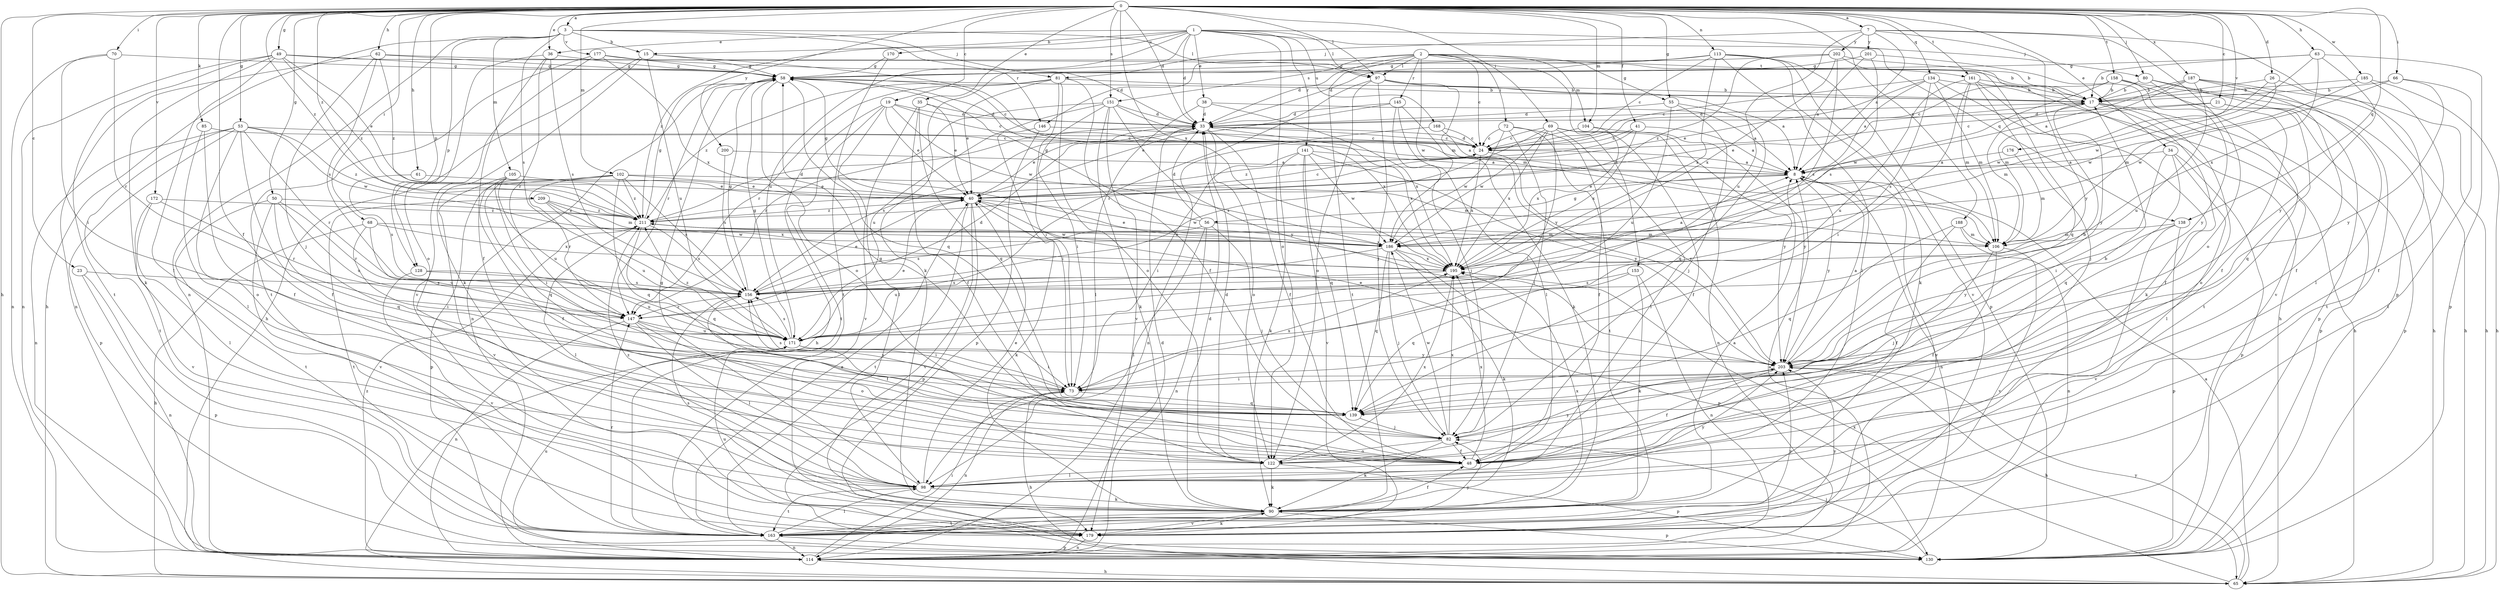 strict digraph  {
0;
1;
2;
3;
7;
8;
15;
17;
19;
21;
23;
24;
26;
33;
34;
35;
36;
38;
40;
41;
48;
49;
50;
53;
55;
56;
58;
61;
62;
63;
65;
66;
68;
69;
70;
72;
73;
80;
81;
82;
85;
90;
97;
98;
102;
104;
105;
106;
113;
114;
122;
128;
130;
134;
138;
139;
141;
145;
146;
147;
151;
153;
156;
158;
161;
163;
168;
170;
171;
172;
176;
177;
179;
185;
186;
187;
188;
195;
200;
201;
202;
203;
209;
211;
0 -> 3  [label=a];
0 -> 7  [label=a];
0 -> 19  [label=c];
0 -> 21  [label=c];
0 -> 23  [label=c];
0 -> 26  [label=d];
0 -> 33  [label=d];
0 -> 34  [label=e];
0 -> 35  [label=e];
0 -> 36  [label=e];
0 -> 41  [label=f];
0 -> 48  [label=f];
0 -> 49  [label=g];
0 -> 50  [label=g];
0 -> 53  [label=g];
0 -> 55  [label=g];
0 -> 61  [label=h];
0 -> 62  [label=h];
0 -> 63  [label=h];
0 -> 65  [label=h];
0 -> 66  [label=i];
0 -> 68  [label=i];
0 -> 69  [label=i];
0 -> 70  [label=i];
0 -> 80  [label=j];
0 -> 85  [label=k];
0 -> 97  [label=l];
0 -> 102  [label=m];
0 -> 104  [label=m];
0 -> 113  [label=n];
0 -> 128  [label=p];
0 -> 134  [label=q];
0 -> 138  [label=q];
0 -> 151  [label=s];
0 -> 158  [label=t];
0 -> 161  [label=t];
0 -> 172  [label=v];
0 -> 176  [label=v];
0 -> 185  [label=w];
0 -> 187  [label=x];
0 -> 188  [label=x];
0 -> 195  [label=x];
0 -> 200  [label=y];
0 -> 209  [label=z];
0 -> 211  [label=z];
1 -> 15  [label=b];
1 -> 33  [label=d];
1 -> 36  [label=e];
1 -> 38  [label=e];
1 -> 80  [label=j];
1 -> 90  [label=k];
1 -> 97  [label=l];
1 -> 122  [label=o];
1 -> 138  [label=q];
1 -> 141  [label=r];
1 -> 168  [label=u];
1 -> 170  [label=u];
1 -> 171  [label=u];
1 -> 211  [label=z];
2 -> 24  [label=c];
2 -> 33  [label=d];
2 -> 55  [label=g];
2 -> 72  [label=i];
2 -> 97  [label=l];
2 -> 104  [label=m];
2 -> 145  [label=r];
2 -> 146  [label=r];
2 -> 151  [label=s];
2 -> 153  [label=s];
2 -> 161  [label=t];
2 -> 163  [label=t];
2 -> 186  [label=w];
3 -> 15  [label=b];
3 -> 65  [label=h];
3 -> 81  [label=j];
3 -> 97  [label=l];
3 -> 105  [label=m];
3 -> 114  [label=n];
3 -> 128  [label=p];
3 -> 146  [label=r];
3 -> 156  [label=s];
3 -> 177  [label=v];
7 -> 8  [label=a];
7 -> 81  [label=j];
7 -> 122  [label=o];
7 -> 130  [label=p];
7 -> 171  [label=u];
7 -> 201  [label=y];
7 -> 202  [label=y];
7 -> 203  [label=y];
8 -> 40  [label=e];
8 -> 56  [label=g];
8 -> 114  [label=n];
8 -> 179  [label=v];
8 -> 203  [label=y];
15 -> 58  [label=g];
15 -> 65  [label=h];
15 -> 90  [label=k];
15 -> 106  [label=m];
15 -> 171  [label=u];
17 -> 33  [label=d];
17 -> 40  [label=e];
17 -> 48  [label=f];
17 -> 106  [label=m];
17 -> 122  [label=o];
17 -> 130  [label=p];
19 -> 24  [label=c];
19 -> 33  [label=d];
19 -> 40  [label=e];
19 -> 65  [label=h];
19 -> 98  [label=l];
19 -> 163  [label=t];
19 -> 186  [label=w];
21 -> 24  [label=c];
21 -> 33  [label=d];
21 -> 130  [label=p];
21 -> 139  [label=q];
23 -> 114  [label=n];
23 -> 130  [label=p];
23 -> 156  [label=s];
24 -> 8  [label=a];
24 -> 33  [label=d];
24 -> 195  [label=x];
24 -> 203  [label=y];
26 -> 17  [label=b];
26 -> 65  [label=h];
26 -> 106  [label=m];
26 -> 186  [label=w];
33 -> 24  [label=c];
33 -> 40  [label=e];
33 -> 48  [label=f];
33 -> 122  [label=o];
33 -> 156  [label=s];
33 -> 195  [label=x];
34 -> 8  [label=a];
34 -> 73  [label=i];
34 -> 98  [label=l];
34 -> 130  [label=p];
34 -> 139  [label=q];
35 -> 33  [label=d];
35 -> 40  [label=e];
35 -> 48  [label=f];
35 -> 139  [label=q];
35 -> 179  [label=v];
36 -> 48  [label=f];
36 -> 58  [label=g];
36 -> 122  [label=o];
36 -> 147  [label=r];
36 -> 156  [label=s];
38 -> 8  [label=a];
38 -> 33  [label=d];
38 -> 98  [label=l];
38 -> 195  [label=x];
40 -> 24  [label=c];
40 -> 58  [label=g];
40 -> 90  [label=k];
40 -> 130  [label=p];
40 -> 163  [label=t];
40 -> 179  [label=v];
40 -> 186  [label=w];
40 -> 211  [label=z];
41 -> 8  [label=a];
41 -> 24  [label=c];
41 -> 195  [label=x];
41 -> 211  [label=z];
48 -> 98  [label=l];
48 -> 195  [label=x];
49 -> 17  [label=b];
49 -> 40  [label=e];
49 -> 58  [label=g];
49 -> 90  [label=k];
49 -> 98  [label=l];
49 -> 114  [label=n];
49 -> 163  [label=t];
49 -> 211  [label=z];
50 -> 139  [label=q];
50 -> 147  [label=r];
50 -> 163  [label=t];
50 -> 171  [label=u];
50 -> 179  [label=v];
50 -> 211  [label=z];
53 -> 24  [label=c];
53 -> 48  [label=f];
53 -> 114  [label=n];
53 -> 122  [label=o];
53 -> 130  [label=p];
53 -> 147  [label=r];
53 -> 163  [label=t];
53 -> 186  [label=w];
53 -> 211  [label=z];
55 -> 33  [label=d];
55 -> 82  [label=j];
55 -> 139  [label=q];
55 -> 171  [label=u];
56 -> 33  [label=d];
56 -> 58  [label=g];
56 -> 82  [label=j];
56 -> 98  [label=l];
56 -> 106  [label=m];
56 -> 114  [label=n];
56 -> 156  [label=s];
58 -> 17  [label=b];
58 -> 24  [label=c];
58 -> 106  [label=m];
58 -> 114  [label=n];
58 -> 122  [label=o];
58 -> 139  [label=q];
58 -> 147  [label=r];
61 -> 40  [label=e];
61 -> 156  [label=s];
62 -> 17  [label=b];
62 -> 58  [label=g];
62 -> 82  [label=j];
62 -> 114  [label=n];
62 -> 156  [label=s];
62 -> 211  [label=z];
63 -> 17  [label=b];
63 -> 58  [label=g];
63 -> 130  [label=p];
63 -> 186  [label=w];
63 -> 195  [label=x];
63 -> 203  [label=y];
65 -> 8  [label=a];
65 -> 195  [label=x];
65 -> 203  [label=y];
66 -> 17  [label=b];
66 -> 163  [label=t];
66 -> 186  [label=w];
66 -> 203  [label=y];
68 -> 65  [label=h];
68 -> 73  [label=i];
68 -> 171  [label=u];
68 -> 186  [label=w];
68 -> 195  [label=x];
69 -> 24  [label=c];
69 -> 48  [label=f];
69 -> 73  [label=i];
69 -> 98  [label=l];
69 -> 114  [label=n];
69 -> 156  [label=s];
69 -> 186  [label=w];
69 -> 195  [label=x];
69 -> 203  [label=y];
70 -> 58  [label=g];
70 -> 73  [label=i];
70 -> 114  [label=n];
70 -> 147  [label=r];
72 -> 24  [label=c];
72 -> 48  [label=f];
72 -> 82  [label=j];
72 -> 163  [label=t];
72 -> 186  [label=w];
73 -> 65  [label=h];
73 -> 114  [label=n];
73 -> 139  [label=q];
73 -> 156  [label=s];
73 -> 195  [label=x];
80 -> 17  [label=b];
80 -> 65  [label=h];
80 -> 130  [label=p];
80 -> 163  [label=t];
81 -> 17  [label=b];
81 -> 40  [label=e];
81 -> 48  [label=f];
81 -> 73  [label=i];
81 -> 122  [label=o];
81 -> 147  [label=r];
81 -> 211  [label=z];
82 -> 48  [label=f];
82 -> 58  [label=g];
82 -> 90  [label=k];
82 -> 122  [label=o];
82 -> 186  [label=w];
82 -> 195  [label=x];
85 -> 24  [label=c];
85 -> 48  [label=f];
85 -> 98  [label=l];
90 -> 8  [label=a];
90 -> 33  [label=d];
90 -> 48  [label=f];
90 -> 130  [label=p];
90 -> 156  [label=s];
90 -> 163  [label=t];
90 -> 179  [label=v];
90 -> 195  [label=x];
97 -> 8  [label=a];
97 -> 17  [label=b];
97 -> 82  [label=j];
97 -> 122  [label=o];
97 -> 147  [label=r];
97 -> 203  [label=y];
98 -> 40  [label=e];
98 -> 58  [label=g];
98 -> 90  [label=k];
98 -> 163  [label=t];
98 -> 203  [label=y];
98 -> 211  [label=z];
102 -> 40  [label=e];
102 -> 73  [label=i];
102 -> 106  [label=m];
102 -> 130  [label=p];
102 -> 139  [label=q];
102 -> 147  [label=r];
102 -> 156  [label=s];
102 -> 211  [label=z];
104 -> 24  [label=c];
104 -> 195  [label=x];
104 -> 203  [label=y];
105 -> 40  [label=e];
105 -> 48  [label=f];
105 -> 139  [label=q];
105 -> 171  [label=u];
105 -> 179  [label=v];
106 -> 48  [label=f];
106 -> 82  [label=j];
106 -> 179  [label=v];
113 -> 24  [label=c];
113 -> 33  [label=d];
113 -> 58  [label=g];
113 -> 90  [label=k];
113 -> 98  [label=l];
113 -> 130  [label=p];
113 -> 179  [label=v];
113 -> 195  [label=x];
114 -> 8  [label=a];
114 -> 33  [label=d];
114 -> 65  [label=h];
114 -> 73  [label=i];
114 -> 171  [label=u];
114 -> 211  [label=z];
122 -> 33  [label=d];
122 -> 90  [label=k];
122 -> 130  [label=p];
122 -> 195  [label=x];
122 -> 203  [label=y];
128 -> 156  [label=s];
128 -> 171  [label=u];
128 -> 179  [label=v];
130 -> 82  [label=j];
134 -> 8  [label=a];
134 -> 17  [label=b];
134 -> 24  [label=c];
134 -> 40  [label=e];
134 -> 106  [label=m];
134 -> 156  [label=s];
134 -> 203  [label=y];
138 -> 106  [label=m];
138 -> 130  [label=p];
138 -> 179  [label=v];
138 -> 203  [label=y];
139 -> 17  [label=b];
139 -> 82  [label=j];
139 -> 156  [label=s];
141 -> 8  [label=a];
141 -> 73  [label=i];
141 -> 90  [label=k];
141 -> 139  [label=q];
141 -> 179  [label=v];
141 -> 186  [label=w];
141 -> 203  [label=y];
145 -> 33  [label=d];
145 -> 40  [label=e];
145 -> 82  [label=j];
145 -> 90  [label=k];
145 -> 98  [label=l];
146 -> 24  [label=c];
146 -> 73  [label=i];
146 -> 130  [label=p];
147 -> 33  [label=d];
147 -> 73  [label=i];
147 -> 98  [label=l];
147 -> 114  [label=n];
147 -> 122  [label=o];
147 -> 171  [label=u];
151 -> 33  [label=d];
151 -> 73  [label=i];
151 -> 90  [label=k];
151 -> 147  [label=r];
151 -> 171  [label=u];
151 -> 179  [label=v];
151 -> 195  [label=x];
151 -> 203  [label=y];
153 -> 90  [label=k];
153 -> 114  [label=n];
153 -> 139  [label=q];
153 -> 156  [label=s];
156 -> 40  [label=e];
156 -> 48  [label=f];
156 -> 58  [label=g];
156 -> 147  [label=r];
158 -> 17  [label=b];
158 -> 24  [label=c];
158 -> 48  [label=f];
158 -> 163  [label=t];
158 -> 186  [label=w];
158 -> 203  [label=y];
161 -> 17  [label=b];
161 -> 65  [label=h];
161 -> 73  [label=i];
161 -> 82  [label=j];
161 -> 90  [label=k];
161 -> 106  [label=m];
161 -> 171  [label=u];
163 -> 40  [label=e];
163 -> 82  [label=j];
163 -> 98  [label=l];
163 -> 114  [label=n];
163 -> 130  [label=p];
163 -> 147  [label=r];
163 -> 203  [label=y];
168 -> 8  [label=a];
168 -> 24  [label=c];
168 -> 114  [label=n];
170 -> 58  [label=g];
170 -> 163  [label=t];
171 -> 40  [label=e];
171 -> 58  [label=g];
171 -> 73  [label=i];
171 -> 156  [label=s];
171 -> 203  [label=y];
171 -> 211  [label=z];
172 -> 98  [label=l];
172 -> 147  [label=r];
172 -> 179  [label=v];
172 -> 211  [label=z];
176 -> 8  [label=a];
176 -> 106  [label=m];
177 -> 33  [label=d];
177 -> 58  [label=g];
177 -> 163  [label=t];
177 -> 179  [label=v];
177 -> 195  [label=x];
179 -> 90  [label=k];
179 -> 114  [label=n];
179 -> 171  [label=u];
179 -> 203  [label=y];
185 -> 17  [label=b];
185 -> 48  [label=f];
185 -> 65  [label=h];
185 -> 186  [label=w];
186 -> 40  [label=e];
186 -> 82  [label=j];
186 -> 90  [label=k];
186 -> 130  [label=p];
186 -> 139  [label=q];
186 -> 171  [label=u];
186 -> 195  [label=x];
186 -> 211  [label=z];
187 -> 8  [label=a];
187 -> 17  [label=b];
187 -> 48  [label=f];
187 -> 65  [label=h];
187 -> 98  [label=l];
187 -> 106  [label=m];
187 -> 171  [label=u];
188 -> 48  [label=f];
188 -> 106  [label=m];
188 -> 114  [label=n];
188 -> 139  [label=q];
195 -> 8  [label=a];
195 -> 156  [label=s];
200 -> 8  [label=a];
200 -> 156  [label=s];
201 -> 8  [label=a];
201 -> 58  [label=g];
201 -> 156  [label=s];
201 -> 179  [label=v];
202 -> 58  [label=g];
202 -> 65  [label=h];
202 -> 139  [label=q];
202 -> 156  [label=s];
202 -> 195  [label=x];
202 -> 211  [label=z];
203 -> 8  [label=a];
203 -> 17  [label=b];
203 -> 40  [label=e];
203 -> 48  [label=f];
203 -> 65  [label=h];
203 -> 73  [label=i];
209 -> 106  [label=m];
209 -> 163  [label=t];
209 -> 171  [label=u];
209 -> 195  [label=x];
209 -> 211  [label=z];
211 -> 33  [label=d];
211 -> 58  [label=g];
211 -> 98  [label=l];
211 -> 106  [label=m];
211 -> 139  [label=q];
211 -> 156  [label=s];
211 -> 186  [label=w];
}

